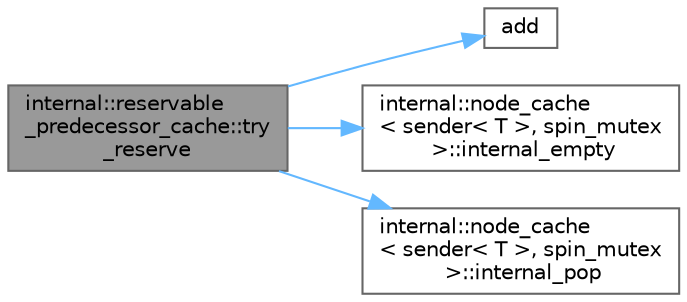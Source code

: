 digraph "internal::reservable_predecessor_cache::try_reserve"
{
 // LATEX_PDF_SIZE
  bgcolor="transparent";
  edge [fontname=Helvetica,fontsize=10,labelfontname=Helvetica,labelfontsize=10];
  node [fontname=Helvetica,fontsize=10,shape=box,height=0.2,width=0.4];
  rankdir="LR";
  Node1 [id="Node000001",label="internal::reservable\l_predecessor_cache::try\l_reserve",height=0.2,width=0.4,color="gray40", fillcolor="grey60", style="filled", fontcolor="black",tooltip=" "];
  Node1 -> Node2 [id="edge4_Node000001_Node000002",color="steelblue1",style="solid",tooltip=" "];
  Node2 [id="Node000002",label="add",height=0.2,width=0.4,color="grey40", fillcolor="white", style="filled",URL="$benchmarks_2hetero__traversal_2graph_8hpp.html#a9836634ebb2ae079fb18b97205218838",tooltip=" "];
  Node1 -> Node3 [id="edge5_Node000001_Node000003",color="steelblue1",style="solid",tooltip=" "];
  Node3 [id="Node000003",label="internal::node_cache\l\< sender\< T \>, spin_mutex\l \>::internal_empty",height=0.2,width=0.4,color="grey40", fillcolor="white", style="filled",URL="$classinternal_1_1node__cache.html#aaeb97ee69e8bc4e26246d2bddf0e1d93",tooltip=" "];
  Node1 -> Node4 [id="edge6_Node000001_Node000004",color="steelblue1",style="solid",tooltip=" "];
  Node4 [id="Node000004",label="internal::node_cache\l\< sender\< T \>, spin_mutex\l \>::internal_pop",height=0.2,width=0.4,color="grey40", fillcolor="white", style="filled",URL="$classinternal_1_1node__cache.html#a3b02542afa33eb50f2ce9536ac6e3d2d",tooltip=" "];
}

